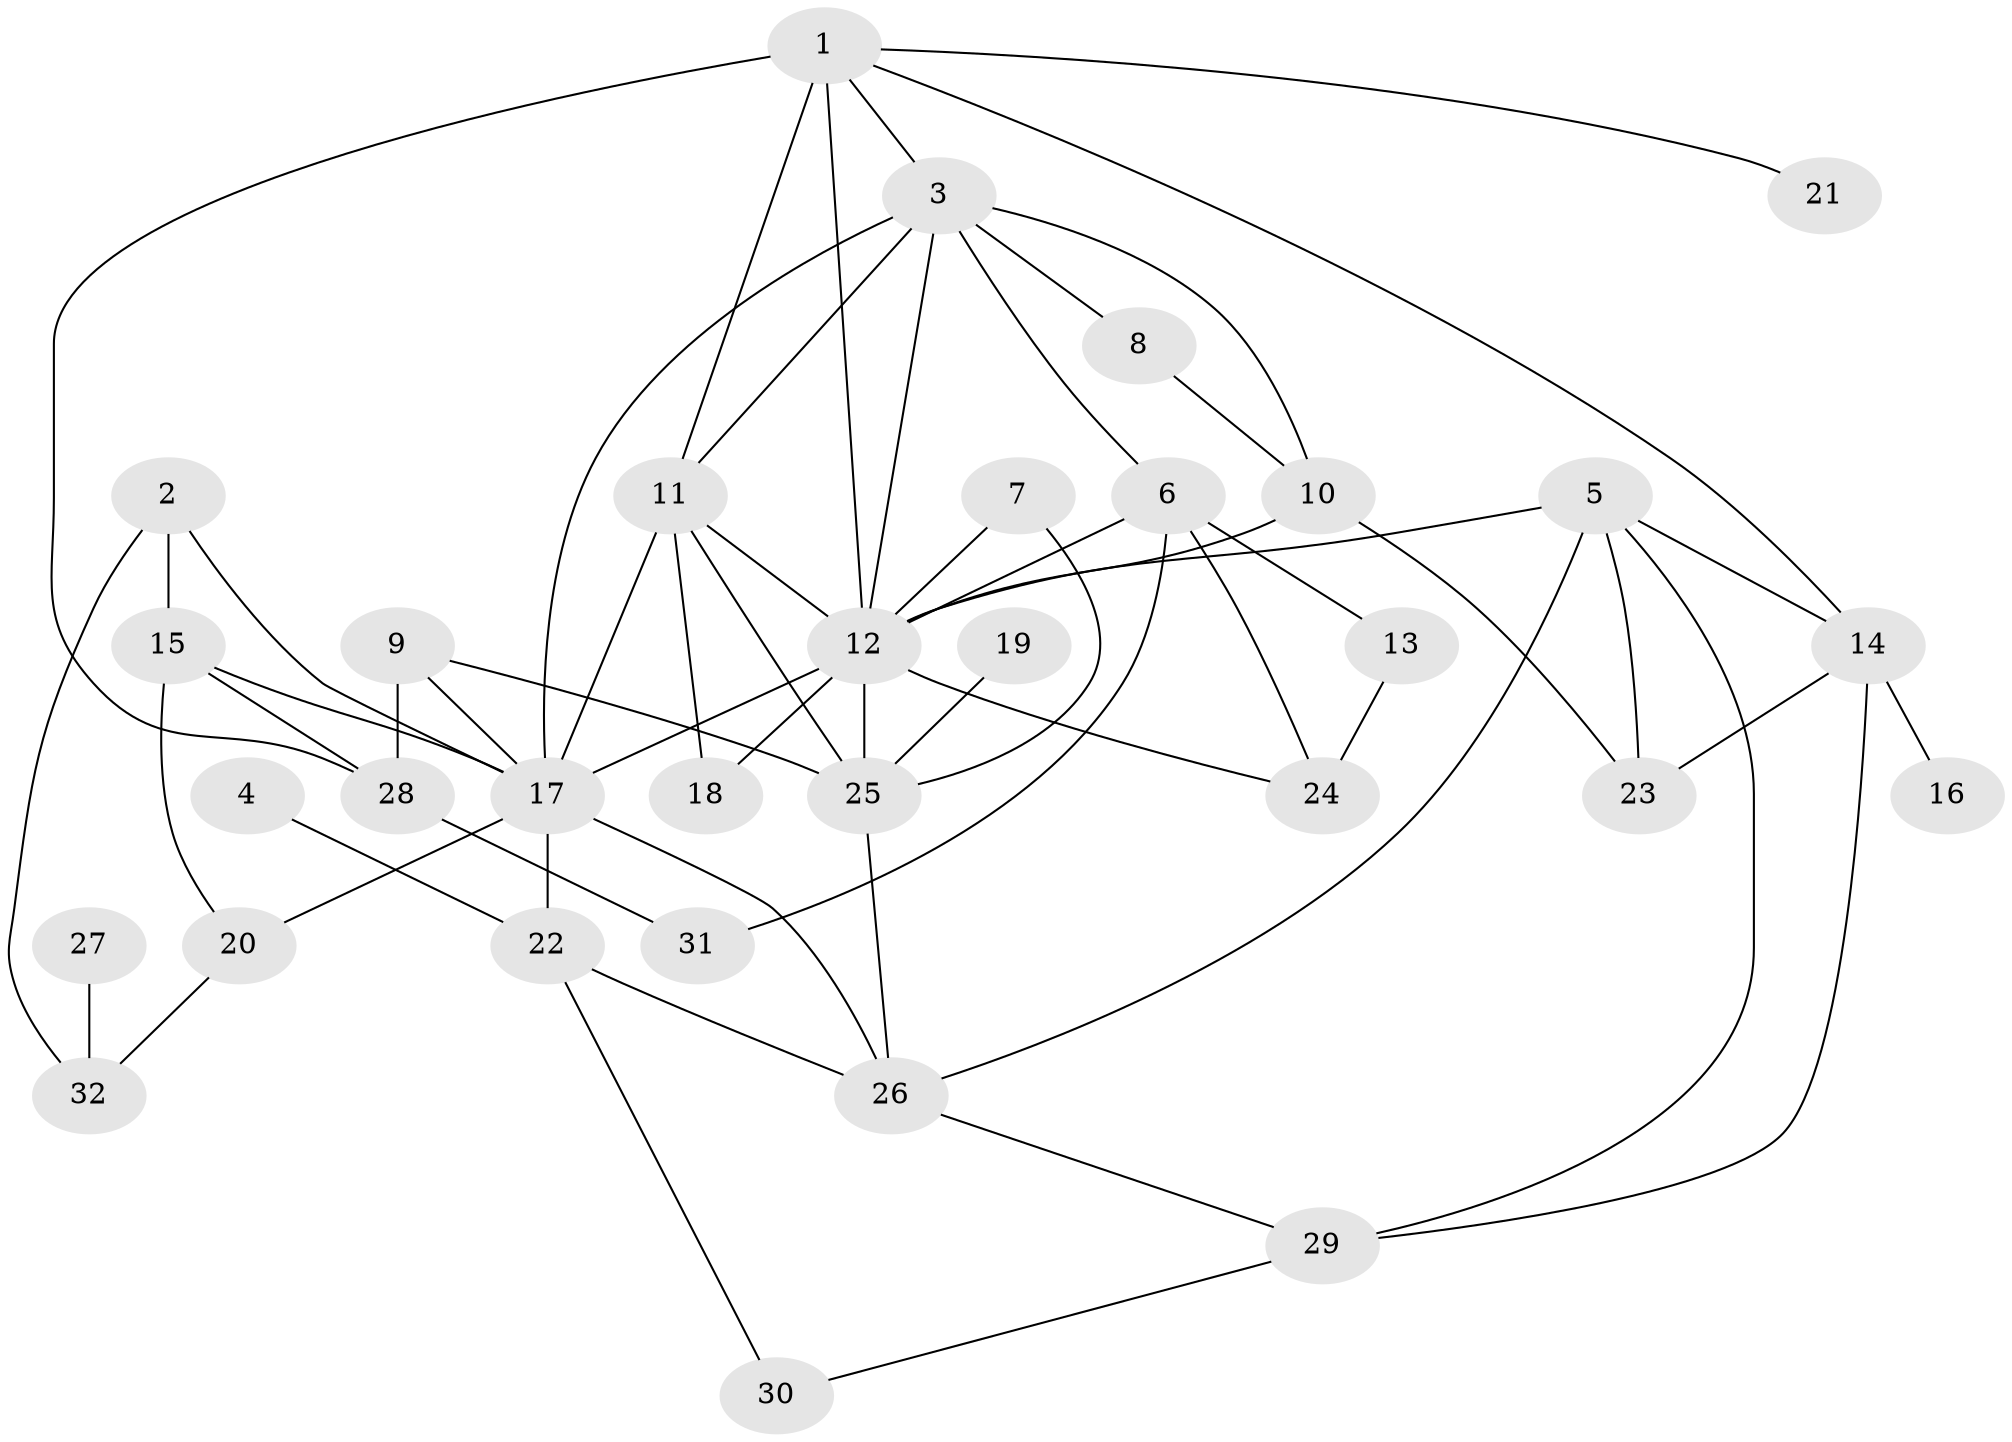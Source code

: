 // original degree distribution, {4: 0.140625, 7: 0.03125, 9: 0.015625, 5: 0.09375, 2: 0.265625, 3: 0.1875, 1: 0.234375, 8: 0.015625, 6: 0.015625}
// Generated by graph-tools (version 1.1) at 2025/36/03/04/25 23:36:11]
// undirected, 32 vertices, 60 edges
graph export_dot {
  node [color=gray90,style=filled];
  1;
  2;
  3;
  4;
  5;
  6;
  7;
  8;
  9;
  10;
  11;
  12;
  13;
  14;
  15;
  16;
  17;
  18;
  19;
  20;
  21;
  22;
  23;
  24;
  25;
  26;
  27;
  28;
  29;
  30;
  31;
  32;
  1 -- 3 [weight=1.0];
  1 -- 11 [weight=2.0];
  1 -- 12 [weight=1.0];
  1 -- 14 [weight=1.0];
  1 -- 21 [weight=1.0];
  1 -- 28 [weight=1.0];
  2 -- 15 [weight=1.0];
  2 -- 17 [weight=1.0];
  2 -- 32 [weight=1.0];
  3 -- 6 [weight=1.0];
  3 -- 8 [weight=1.0];
  3 -- 10 [weight=1.0];
  3 -- 11 [weight=1.0];
  3 -- 12 [weight=1.0];
  3 -- 17 [weight=1.0];
  4 -- 22 [weight=1.0];
  5 -- 12 [weight=1.0];
  5 -- 14 [weight=1.0];
  5 -- 23 [weight=1.0];
  5 -- 26 [weight=1.0];
  5 -- 29 [weight=1.0];
  6 -- 12 [weight=1.0];
  6 -- 13 [weight=1.0];
  6 -- 24 [weight=1.0];
  6 -- 31 [weight=1.0];
  7 -- 12 [weight=1.0];
  7 -- 25 [weight=1.0];
  8 -- 10 [weight=1.0];
  9 -- 17 [weight=1.0];
  9 -- 25 [weight=2.0];
  9 -- 28 [weight=1.0];
  10 -- 12 [weight=1.0];
  10 -- 23 [weight=1.0];
  11 -- 12 [weight=1.0];
  11 -- 17 [weight=1.0];
  11 -- 18 [weight=1.0];
  11 -- 25 [weight=1.0];
  12 -- 17 [weight=1.0];
  12 -- 18 [weight=1.0];
  12 -- 24 [weight=1.0];
  12 -- 25 [weight=1.0];
  13 -- 24 [weight=1.0];
  14 -- 16 [weight=1.0];
  14 -- 23 [weight=1.0];
  14 -- 29 [weight=1.0];
  15 -- 17 [weight=1.0];
  15 -- 20 [weight=1.0];
  15 -- 28 [weight=1.0];
  17 -- 20 [weight=1.0];
  17 -- 22 [weight=1.0];
  17 -- 26 [weight=1.0];
  19 -- 25 [weight=1.0];
  20 -- 32 [weight=1.0];
  22 -- 26 [weight=1.0];
  22 -- 30 [weight=1.0];
  25 -- 26 [weight=1.0];
  26 -- 29 [weight=1.0];
  27 -- 32 [weight=1.0];
  28 -- 31 [weight=1.0];
  29 -- 30 [weight=1.0];
}
